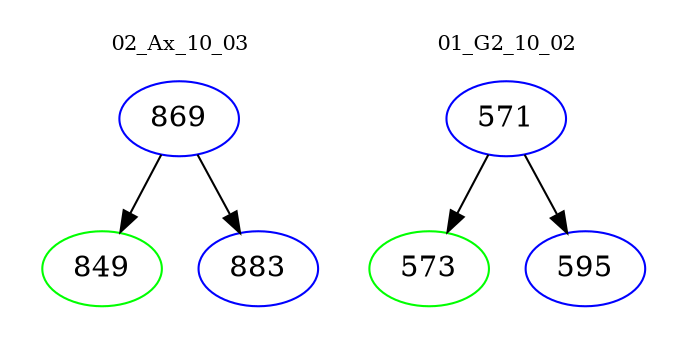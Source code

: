 digraph{
subgraph cluster_0 {
color = white
label = "02_Ax_10_03";
fontsize=10;
T0_869 [label="869", color="blue"]
T0_869 -> T0_849 [color="black"]
T0_849 [label="849", color="green"]
T0_869 -> T0_883 [color="black"]
T0_883 [label="883", color="blue"]
}
subgraph cluster_1 {
color = white
label = "01_G2_10_02";
fontsize=10;
T1_571 [label="571", color="blue"]
T1_571 -> T1_573 [color="black"]
T1_573 [label="573", color="green"]
T1_571 -> T1_595 [color="black"]
T1_595 [label="595", color="blue"]
}
}
